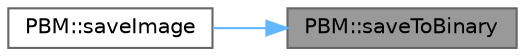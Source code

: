 digraph "PBM::saveToBinary"
{
 // INTERACTIVE_SVG=YES
 // LATEX_PDF_SIZE
  bgcolor="transparent";
  edge [fontname=Helvetica,fontsize=10,labelfontname=Helvetica,labelfontsize=10];
  node [fontname=Helvetica,fontsize=10,shape=box,height=0.2,width=0.4];
  rankdir="RL";
  Node1 [id="Node000001",label="PBM::saveToBinary",height=0.2,width=0.4,color="gray40", fillcolor="grey60", style="filled", fontcolor="black",tooltip="Saves the image's pixel data in compressed binary format."];
  Node1 -> Node2 [id="edge1_Node000001_Node000002",dir="back",color="steelblue1",style="solid",tooltip=" "];
  Node2 [id="Node000002",label="PBM::saveImage",height=0.2,width=0.4,color="grey40", fillcolor="white", style="filled",URL="$class_p_b_m.html#ac62b93ddd03ce7d59c9ee24c670b05c8",tooltip="Checks the identifier and saves the file in either binary or ASCII format."];
}
